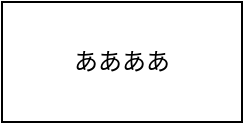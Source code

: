 <mxfile>
    <diagram id="3SGjl5Qv86l34FT9YZxy" name="ページ1">
        <mxGraphModel dx="467" dy="467" grid="1" gridSize="10" guides="1" tooltips="1" connect="1" arrows="1" fold="1" page="1" pageScale="1" pageWidth="827" pageHeight="1169" math="0" shadow="0">
            <root>
                <mxCell id="0"/>
                <mxCell id="1" parent="0"/>
                <mxCell id="2" value="ああああ" style="rounded=0;whiteSpace=wrap;html=1;" vertex="1" parent="1">
                    <mxGeometry x="180" y="210" width="120" height="60" as="geometry"/>
                </mxCell>
            </root>
        </mxGraphModel>
    </diagram>
</mxfile>